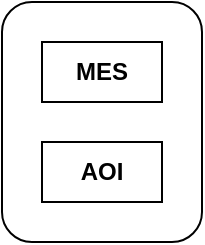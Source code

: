 <mxfile version="13.8.1" type="github">
  <diagram id="MMRdu9ngsmEClrq-RV1K" name="Page-1">
    <mxGraphModel dx="1483" dy="783" grid="1" gridSize="10" guides="1" tooltips="1" connect="1" arrows="1" fold="1" page="1" pageScale="1" pageWidth="827" pageHeight="1169" math="0" shadow="0">
      <root>
        <mxCell id="0" />
        <mxCell id="1" parent="0" />
        <mxCell id="v8tqsB4sWw4K8wcLXjVV-1" value="" style="rounded=1;whiteSpace=wrap;html=1;" vertex="1" parent="1">
          <mxGeometry x="590" y="80" width="100" height="120" as="geometry" />
        </mxCell>
        <mxCell id="v8tqsB4sWw4K8wcLXjVV-3" value="&lt;b&gt;MES&lt;/b&gt;" style="rounded=0;whiteSpace=wrap;html=1;" vertex="1" parent="1">
          <mxGeometry x="610" y="100" width="60" height="30" as="geometry" />
        </mxCell>
        <mxCell id="v8tqsB4sWw4K8wcLXjVV-4" value="&lt;b&gt;AOI&lt;/b&gt;" style="rounded=0;whiteSpace=wrap;html=1;" vertex="1" parent="1">
          <mxGeometry x="610" y="150" width="60" height="30" as="geometry" />
        </mxCell>
      </root>
    </mxGraphModel>
  </diagram>
</mxfile>
